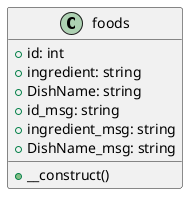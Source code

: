 @startuml

class foods {
    + id: int
    + ingredient: string
    + DishName: string
    + id_msg: string
    + ingredient_msg: string
    + DishName_msg: string

    {method} +__construct()
}

@enduml
